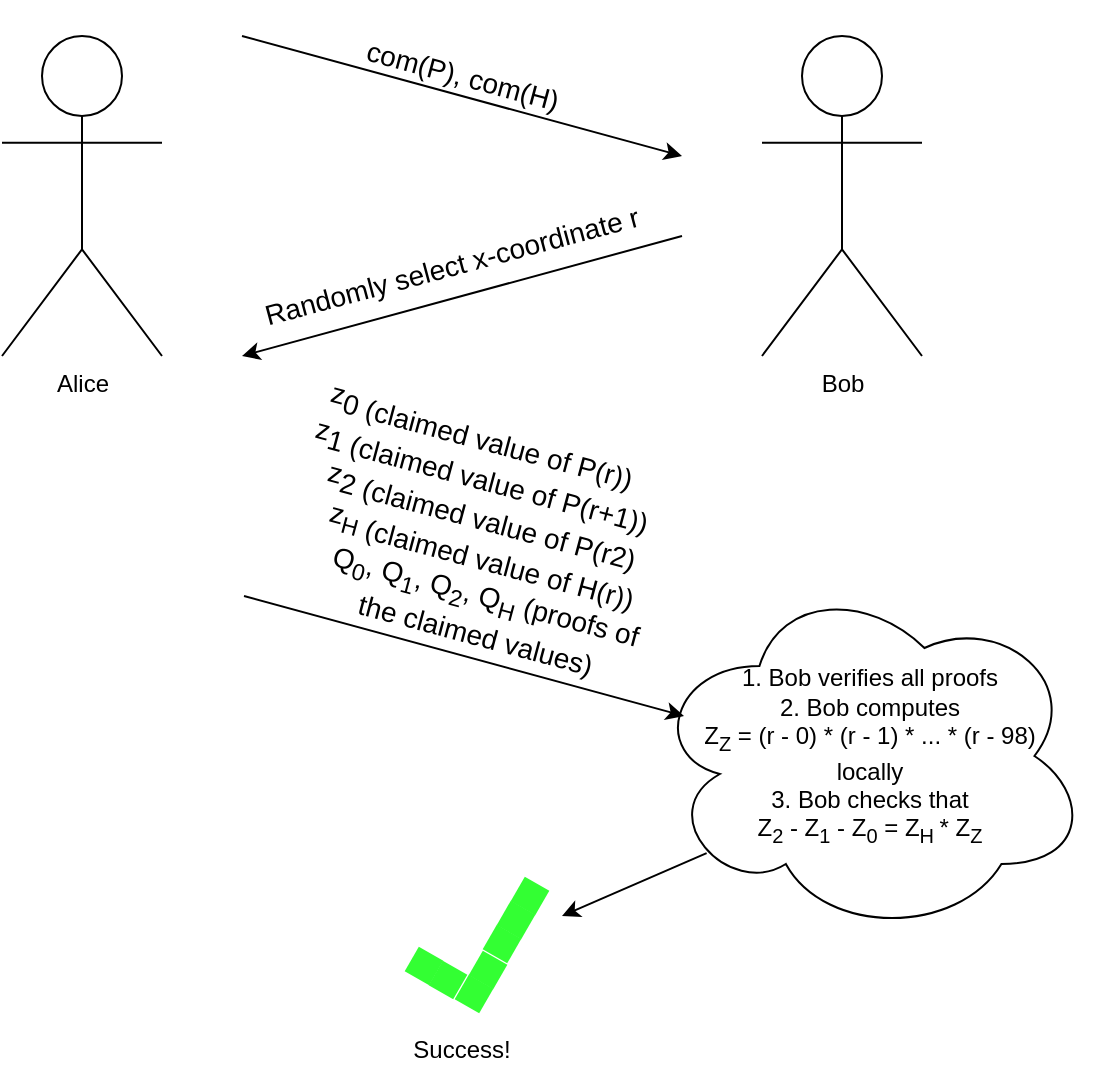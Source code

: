 <mxfile version="13.9.9" type="device"><diagram id="eCeuaADgXsANZ454nrlz" name="Page-1"><mxGraphModel dx="1350" dy="816" grid="1" gridSize="10" guides="1" tooltips="1" connect="1" arrows="1" fold="1" page="1" pageScale="1" pageWidth="850" pageHeight="1100" math="0" shadow="0"><root><mxCell id="0"/><mxCell id="1" parent="0"/><mxCell id="4rKGSqFi9CCKW7XF8tm7-1" value="Alice" style="shape=umlActor;verticalLabelPosition=bottom;verticalAlign=top;html=1;outlineConnect=0;" parent="1" vertex="1"><mxGeometry x="60" y="200" width="80" height="160" as="geometry"/></mxCell><mxCell id="4rKGSqFi9CCKW7XF8tm7-2" value="Bob" style="shape=umlActor;verticalLabelPosition=bottom;verticalAlign=top;html=1;outlineConnect=0;" parent="1" vertex="1"><mxGeometry x="440" y="200" width="80" height="160" as="geometry"/></mxCell><mxCell id="4rKGSqFi9CCKW7XF8tm7-3" value="" style="endArrow=classic;html=1;" parent="1" edge="1"><mxGeometry width="50" height="50" relative="1" as="geometry"><mxPoint x="180" y="200" as="sourcePoint"/><mxPoint x="400" y="260" as="targetPoint"/></mxGeometry></mxCell><mxCell id="4rKGSqFi9CCKW7XF8tm7-6" value="com(P), com(H)" style="text;html=1;strokeColor=none;fillColor=none;align=center;verticalAlign=middle;whiteSpace=wrap;rounded=0;rotation=15;fontSize=14;" parent="1" vertex="1"><mxGeometry x="181" y="210.13" width="218.98" height="20" as="geometry"/></mxCell><mxCell id="4rKGSqFi9CCKW7XF8tm7-8" value="" style="endArrow=classic;html=1;" parent="1" edge="1"><mxGeometry width="50" height="50" relative="1" as="geometry"><mxPoint x="400" y="300" as="sourcePoint"/><mxPoint x="180" y="360" as="targetPoint"/></mxGeometry></mxCell><mxCell id="4rKGSqFi9CCKW7XF8tm7-9" value="Randomly select x-coordinate r" style="text;html=1;strokeColor=none;fillColor=none;align=center;verticalAlign=middle;whiteSpace=wrap;rounded=0;rotation=-15;fontSize=14;" parent="1" vertex="1"><mxGeometry x="180" y="305" width="210" height="20" as="geometry"/></mxCell><mxCell id="4rKGSqFi9CCKW7XF8tm7-11" value="" style="endArrow=classic;html=1;" parent="1" edge="1"><mxGeometry width="50" height="50" relative="1" as="geometry"><mxPoint x="181" y="480" as="sourcePoint"/><mxPoint x="401" y="540" as="targetPoint"/></mxGeometry></mxCell><mxCell id="4rKGSqFi9CCKW7XF8tm7-12" value="&lt;span style=&quot;font-size: 14px&quot;&gt;z&lt;sub style=&quot;font-size: 14px&quot;&gt;0 (claimed value of P(r))&lt;br&gt;&lt;/sub&gt;&lt;/span&gt;" style="text;html=1;strokeColor=none;fillColor=none;align=center;verticalAlign=middle;whiteSpace=wrap;rounded=0;rotation=15;fontSize=14;" parent="1" vertex="1"><mxGeometry x="210" y="390" width="180" height="20" as="geometry"/></mxCell><mxCell id="4rKGSqFi9CCKW7XF8tm7-13" value="z&lt;sub style=&quot;font-size: 14px&quot;&gt;1 (claimed value of P(r+1))&lt;/sub&gt;" style="text;html=1;strokeColor=none;fillColor=none;align=center;verticalAlign=middle;whiteSpace=wrap;rounded=0;rotation=15;fontSize=14;" parent="1" vertex="1"><mxGeometry x="210" y="410" width="180" height="20" as="geometry"/></mxCell><mxCell id="4rKGSqFi9CCKW7XF8tm7-14" value="z&lt;sub style=&quot;font-size: 14px&quot;&gt;2 (claimed value of P(r2)&lt;/sub&gt;" style="text;html=1;strokeColor=none;fillColor=none;align=center;verticalAlign=middle;whiteSpace=wrap;rounded=0;rotation=15;fontSize=14;" parent="1" vertex="1"><mxGeometry x="210" y="430" width="180" height="20" as="geometry"/></mxCell><mxCell id="4rKGSqFi9CCKW7XF8tm7-15" value="z&lt;sub&gt;H&lt;/sub&gt;&lt;sub style=&quot;font-size: 14px&quot;&gt;&amp;nbsp;(claimed value of H(r))&lt;/sub&gt;" style="text;html=1;strokeColor=none;fillColor=none;align=center;verticalAlign=middle;whiteSpace=wrap;rounded=0;rotation=15;fontSize=14;" parent="1" vertex="1"><mxGeometry x="210" y="450" width="180" height="20" as="geometry"/></mxCell><mxCell id="4rKGSqFi9CCKW7XF8tm7-16" value="1. Bob verifies all proofs&lt;br&gt;2. Bob computes&lt;br&gt;Z&lt;sub&gt;Z&lt;/sub&gt;&amp;nbsp;= (r - 0) * (r - 1) * ... * (r - 98)&lt;br&gt;locally&lt;br&gt;3. Bob checks that &lt;br&gt;Z&lt;sub&gt;2&lt;/sub&gt;&amp;nbsp;- Z&lt;sub&gt;1&lt;/sub&gt;&amp;nbsp;- Z&lt;sub&gt;0&lt;/sub&gt;&amp;nbsp;= Z&lt;sub&gt;H &lt;/sub&gt;* Z&lt;sub&gt;Z&lt;/sub&gt;" style="ellipse;shape=cloud;whiteSpace=wrap;html=1;fillColor=none;" parent="1" vertex="1"><mxGeometry x="383.72" y="470" width="220" height="180" as="geometry"/></mxCell><mxCell id="4rKGSqFi9CCKW7XF8tm7-25" value="" style="endArrow=classic;html=1;exitX=0.13;exitY=0.77;exitDx=0;exitDy=0;exitPerimeter=0;" parent="1" source="4rKGSqFi9CCKW7XF8tm7-16" edge="1"><mxGeometry width="50" height="50" relative="1" as="geometry"><mxPoint x="350" y="650" as="sourcePoint"/><mxPoint x="340" y="640" as="targetPoint"/></mxGeometry></mxCell><mxCell id="4rKGSqFi9CCKW7XF8tm7-26" value="Success!" style="text;html=1;strokeColor=none;fillColor=none;align=center;verticalAlign=middle;whiteSpace=wrap;rounded=0;" parent="1" vertex="1"><mxGeometry x="270" y="697" width="40" height="20" as="geometry"/></mxCell><mxCell id="4rKGSqFi9CCKW7XF8tm7-27" value="" style="group;rotation=-15;" parent="1" vertex="1" connectable="0"><mxGeometry x="260" y="627" width="80" height="60" as="geometry"/></mxCell><mxCell id="4rKGSqFi9CCKW7XF8tm7-17" value="" style="rhombus;whiteSpace=wrap;html=1;strokeColor=none;fillColor=#33FF33;rotation=-15;" parent="4rKGSqFi9CCKW7XF8tm7-27" vertex="1"><mxGeometry x="26" y="42" width="20" height="20" as="geometry"/></mxCell><mxCell id="4rKGSqFi9CCKW7XF8tm7-18" value="" style="rhombus;whiteSpace=wrap;html=1;strokeColor=none;fillColor=#33FF33;rotation=-15;" parent="4rKGSqFi9CCKW7XF8tm7-27" vertex="1"><mxGeometry x="33" y="30" width="20" height="20" as="geometry"/></mxCell><mxCell id="4rKGSqFi9CCKW7XF8tm7-20" value="" style="rhombus;whiteSpace=wrap;html=1;strokeColor=none;fillColor=#33FF33;rotation=-15;" parent="4rKGSqFi9CCKW7XF8tm7-27" vertex="1"><mxGeometry x="40" y="17" width="20" height="20" as="geometry"/></mxCell><mxCell id="4rKGSqFi9CCKW7XF8tm7-21" value="" style="rhombus;whiteSpace=wrap;html=1;strokeColor=none;fillColor=#33FF33;rotation=-15;" parent="4rKGSqFi9CCKW7XF8tm7-27" vertex="1"><mxGeometry x="47" y="5" width="20" height="20" as="geometry"/></mxCell><mxCell id="4rKGSqFi9CCKW7XF8tm7-22" value="" style="rhombus;whiteSpace=wrap;html=1;strokeColor=none;fillColor=#33FF33;rotation=-15;" parent="4rKGSqFi9CCKW7XF8tm7-27" vertex="1"><mxGeometry x="13" y="35" width="20" height="20" as="geometry"/></mxCell><mxCell id="4rKGSqFi9CCKW7XF8tm7-23" value="" style="rhombus;whiteSpace=wrap;html=1;strokeColor=none;fillColor=#33FF33;rotation=-15;" parent="4rKGSqFi9CCKW7XF8tm7-27" vertex="1"><mxGeometry x="1" y="28" width="20" height="20" as="geometry"/></mxCell><mxCell id="4rKGSqFi9CCKW7XF8tm7-24" value="" style="rhombus;whiteSpace=wrap;html=1;strokeColor=none;fillColor=#33FF33;rotation=-15;" parent="4rKGSqFi9CCKW7XF8tm7-27" vertex="1"><mxGeometry x="54" y="-7" width="20" height="20" as="geometry"/></mxCell><mxCell id="hIquPgOwSY9tDgY5l9Aq-1" value="Q&lt;sub&gt;0&lt;/sub&gt;, Q&lt;sub&gt;1&lt;/sub&gt;, Q&lt;sub&gt;2&lt;/sub&gt;, Q&lt;sub&gt;H&lt;/sub&gt; (proofs of the claimed values)" style="text;html=1;strokeColor=none;fillColor=none;align=center;verticalAlign=middle;whiteSpace=wrap;rounded=0;rotation=15;fontSize=14;" vertex="1" parent="1"><mxGeometry x="216.28" y="480" width="167.44" height="19.41" as="geometry"/></mxCell></root></mxGraphModel></diagram></mxfile>